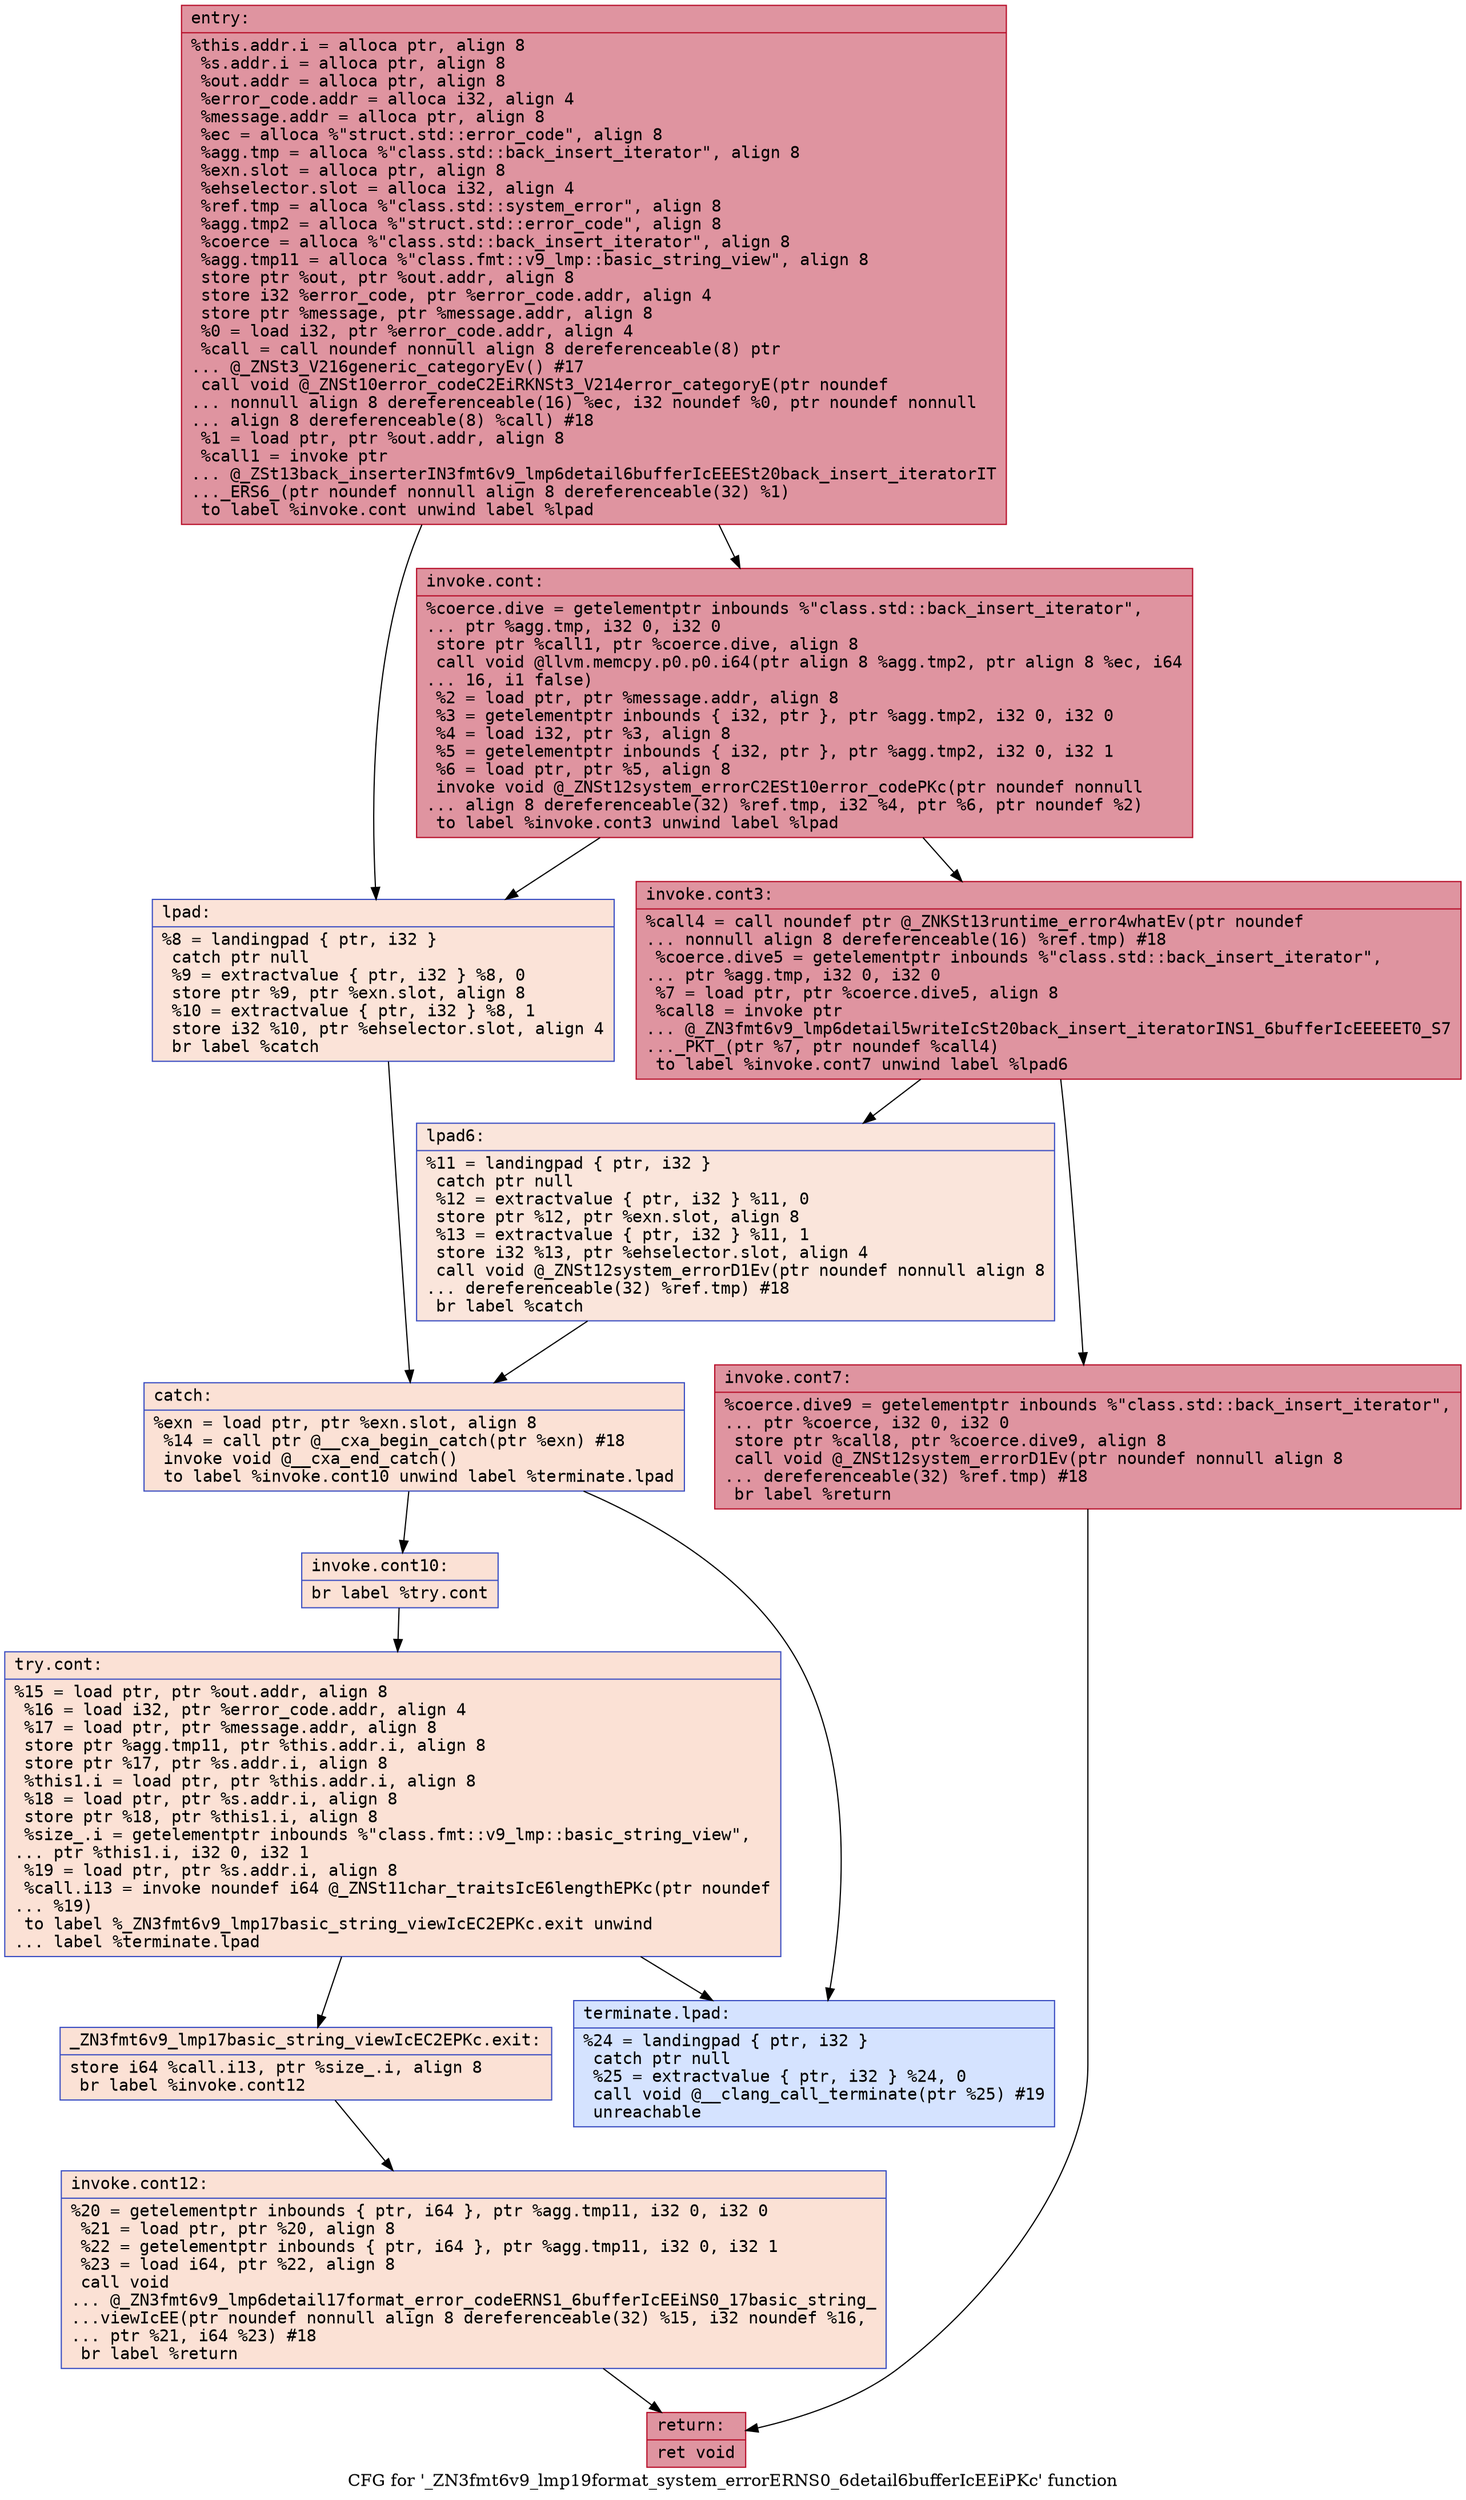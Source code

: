 digraph "CFG for '_ZN3fmt6v9_lmp19format_system_errorERNS0_6detail6bufferIcEEiPKc' function" {
	label="CFG for '_ZN3fmt6v9_lmp19format_system_errorERNS0_6detail6bufferIcEEiPKc' function";

	Node0x55fec2f87c80 [shape=record,color="#b70d28ff", style=filled, fillcolor="#b70d2870" fontname="Courier",label="{entry:\l|  %this.addr.i = alloca ptr, align 8\l  %s.addr.i = alloca ptr, align 8\l  %out.addr = alloca ptr, align 8\l  %error_code.addr = alloca i32, align 4\l  %message.addr = alloca ptr, align 8\l  %ec = alloca %\"struct.std::error_code\", align 8\l  %agg.tmp = alloca %\"class.std::back_insert_iterator\", align 8\l  %exn.slot = alloca ptr, align 8\l  %ehselector.slot = alloca i32, align 4\l  %ref.tmp = alloca %\"class.std::system_error\", align 8\l  %agg.tmp2 = alloca %\"struct.std::error_code\", align 8\l  %coerce = alloca %\"class.std::back_insert_iterator\", align 8\l  %agg.tmp11 = alloca %\"class.fmt::v9_lmp::basic_string_view\", align 8\l  store ptr %out, ptr %out.addr, align 8\l  store i32 %error_code, ptr %error_code.addr, align 4\l  store ptr %message, ptr %message.addr, align 8\l  %0 = load i32, ptr %error_code.addr, align 4\l  %call = call noundef nonnull align 8 dereferenceable(8) ptr\l... @_ZNSt3_V216generic_categoryEv() #17\l  call void @_ZNSt10error_codeC2EiRKNSt3_V214error_categoryE(ptr noundef\l... nonnull align 8 dereferenceable(16) %ec, i32 noundef %0, ptr noundef nonnull\l... align 8 dereferenceable(8) %call) #18\l  %1 = load ptr, ptr %out.addr, align 8\l  %call1 = invoke ptr\l... @_ZSt13back_inserterIN3fmt6v9_lmp6detail6bufferIcEEESt20back_insert_iteratorIT\l..._ERS6_(ptr noundef nonnull align 8 dereferenceable(32) %1)\l          to label %invoke.cont unwind label %lpad\l}"];
	Node0x55fec2f87c80 -> Node0x55fec2f88f90[tooltip="entry -> invoke.cont\nProbability 100.00%" ];
	Node0x55fec2f87c80 -> Node0x55fec2f89040[tooltip="entry -> lpad\nProbability 0.00%" ];
	Node0x55fec2f88f90 [shape=record,color="#b70d28ff", style=filled, fillcolor="#b70d2870" fontname="Courier",label="{invoke.cont:\l|  %coerce.dive = getelementptr inbounds %\"class.std::back_insert_iterator\",\l... ptr %agg.tmp, i32 0, i32 0\l  store ptr %call1, ptr %coerce.dive, align 8\l  call void @llvm.memcpy.p0.p0.i64(ptr align 8 %agg.tmp2, ptr align 8 %ec, i64\l... 16, i1 false)\l  %2 = load ptr, ptr %message.addr, align 8\l  %3 = getelementptr inbounds \{ i32, ptr \}, ptr %agg.tmp2, i32 0, i32 0\l  %4 = load i32, ptr %3, align 8\l  %5 = getelementptr inbounds \{ i32, ptr \}, ptr %agg.tmp2, i32 0, i32 1\l  %6 = load ptr, ptr %5, align 8\l  invoke void @_ZNSt12system_errorC2ESt10error_codePKc(ptr noundef nonnull\l... align 8 dereferenceable(32) %ref.tmp, i32 %4, ptr %6, ptr noundef %2)\l          to label %invoke.cont3 unwind label %lpad\l}"];
	Node0x55fec2f88f90 -> Node0x55fec2f898d0[tooltip="invoke.cont -> invoke.cont3\nProbability 100.00%" ];
	Node0x55fec2f88f90 -> Node0x55fec2f89040[tooltip="invoke.cont -> lpad\nProbability 0.00%" ];
	Node0x55fec2f898d0 [shape=record,color="#b70d28ff", style=filled, fillcolor="#b70d2870" fontname="Courier",label="{invoke.cont3:\l|  %call4 = call noundef ptr @_ZNKSt13runtime_error4whatEv(ptr noundef\l... nonnull align 8 dereferenceable(16) %ref.tmp) #18\l  %coerce.dive5 = getelementptr inbounds %\"class.std::back_insert_iterator\",\l... ptr %agg.tmp, i32 0, i32 0\l  %7 = load ptr, ptr %coerce.dive5, align 8\l  %call8 = invoke ptr\l... @_ZN3fmt6v9_lmp6detail5writeIcSt20back_insert_iteratorINS1_6bufferIcEEEEET0_S7\l..._PKT_(ptr %7, ptr noundef %call4)\l          to label %invoke.cont7 unwind label %lpad6\l}"];
	Node0x55fec2f898d0 -> Node0x55fec2f886d0[tooltip="invoke.cont3 -> invoke.cont7\nProbability 100.00%" ];
	Node0x55fec2f898d0 -> Node0x55fec2f88780[tooltip="invoke.cont3 -> lpad6\nProbability 0.00%" ];
	Node0x55fec2f886d0 [shape=record,color="#b70d28ff", style=filled, fillcolor="#b70d2870" fontname="Courier",label="{invoke.cont7:\l|  %coerce.dive9 = getelementptr inbounds %\"class.std::back_insert_iterator\",\l... ptr %coerce, i32 0, i32 0\l  store ptr %call8, ptr %coerce.dive9, align 8\l  call void @_ZNSt12system_errorD1Ev(ptr noundef nonnull align 8\l... dereferenceable(32) %ref.tmp) #18\l  br label %return\l}"];
	Node0x55fec2f886d0 -> Node0x55fec2f8a700[tooltip="invoke.cont7 -> return\nProbability 100.00%" ];
	Node0x55fec2f89040 [shape=record,color="#3d50c3ff", style=filled, fillcolor="#f6bfa670" fontname="Courier",label="{lpad:\l|  %8 = landingpad \{ ptr, i32 \}\l          catch ptr null\l  %9 = extractvalue \{ ptr, i32 \} %8, 0\l  store ptr %9, ptr %exn.slot, align 8\l  %10 = extractvalue \{ ptr, i32 \} %8, 1\l  store i32 %10, ptr %ehselector.slot, align 4\l  br label %catch\l}"];
	Node0x55fec2f89040 -> Node0x55fec2f8aa90[tooltip="lpad -> catch\nProbability 100.00%" ];
	Node0x55fec2f88780 [shape=record,color="#3d50c3ff", style=filled, fillcolor="#f4c5ad70" fontname="Courier",label="{lpad6:\l|  %11 = landingpad \{ ptr, i32 \}\l          catch ptr null\l  %12 = extractvalue \{ ptr, i32 \} %11, 0\l  store ptr %12, ptr %exn.slot, align 8\l  %13 = extractvalue \{ ptr, i32 \} %11, 1\l  store i32 %13, ptr %ehselector.slot, align 4\l  call void @_ZNSt12system_errorD1Ev(ptr noundef nonnull align 8\l... dereferenceable(32) %ref.tmp) #18\l  br label %catch\l}"];
	Node0x55fec2f88780 -> Node0x55fec2f8aa90[tooltip="lpad6 -> catch\nProbability 100.00%" ];
	Node0x55fec2f8aa90 [shape=record,color="#3d50c3ff", style=filled, fillcolor="#f7bca170" fontname="Courier",label="{catch:\l|  %exn = load ptr, ptr %exn.slot, align 8\l  %14 = call ptr @__cxa_begin_catch(ptr %exn) #18\l  invoke void @__cxa_end_catch()\l          to label %invoke.cont10 unwind label %terminate.lpad\l}"];
	Node0x55fec2f8aa90 -> Node0x55fec2f8b1e0[tooltip="catch -> invoke.cont10\nProbability 100.00%" ];
	Node0x55fec2f8aa90 -> Node0x55fec2f8b230[tooltip="catch -> terminate.lpad\nProbability 0.00%" ];
	Node0x55fec2f8b1e0 [shape=record,color="#3d50c3ff", style=filled, fillcolor="#f7bca170" fontname="Courier",label="{invoke.cont10:\l|  br label %try.cont\l}"];
	Node0x55fec2f8b1e0 -> Node0x55fec2f8b4d0[tooltip="invoke.cont10 -> try.cont\nProbability 100.00%" ];
	Node0x55fec2f8b4d0 [shape=record,color="#3d50c3ff", style=filled, fillcolor="#f7bca170" fontname="Courier",label="{try.cont:\l|  %15 = load ptr, ptr %out.addr, align 8\l  %16 = load i32, ptr %error_code.addr, align 4\l  %17 = load ptr, ptr %message.addr, align 8\l  store ptr %agg.tmp11, ptr %this.addr.i, align 8\l  store ptr %17, ptr %s.addr.i, align 8\l  %this1.i = load ptr, ptr %this.addr.i, align 8\l  %18 = load ptr, ptr %s.addr.i, align 8\l  store ptr %18, ptr %this1.i, align 8\l  %size_.i = getelementptr inbounds %\"class.fmt::v9_lmp::basic_string_view\",\l... ptr %this1.i, i32 0, i32 1\l  %19 = load ptr, ptr %s.addr.i, align 8\l  %call.i13 = invoke noundef i64 @_ZNSt11char_traitsIcE6lengthEPKc(ptr noundef\l... %19)\l          to label %_ZN3fmt6v9_lmp17basic_string_viewIcEC2EPKc.exit unwind\l... label %terminate.lpad\l}"];
	Node0x55fec2f8b4d0 -> Node0x55fec2f8bbb0[tooltip="try.cont -> _ZN3fmt6v9_lmp17basic_string_viewIcEC2EPKc.exit\nProbability 100.00%" ];
	Node0x55fec2f8b4d0 -> Node0x55fec2f8b230[tooltip="try.cont -> terminate.lpad\nProbability 0.00%" ];
	Node0x55fec2f8bbb0 [shape=record,color="#3d50c3ff", style=filled, fillcolor="#f7bca170" fontname="Courier",label="{_ZN3fmt6v9_lmp17basic_string_viewIcEC2EPKc.exit:\l|  store i64 %call.i13, ptr %size_.i, align 8\l  br label %invoke.cont12\l}"];
	Node0x55fec2f8bbb0 -> Node0x55fec2f8bf50[tooltip="_ZN3fmt6v9_lmp17basic_string_viewIcEC2EPKc.exit -> invoke.cont12\nProbability 100.00%" ];
	Node0x55fec2f8bf50 [shape=record,color="#3d50c3ff", style=filled, fillcolor="#f7bca170" fontname="Courier",label="{invoke.cont12:\l|  %20 = getelementptr inbounds \{ ptr, i64 \}, ptr %agg.tmp11, i32 0, i32 0\l  %21 = load ptr, ptr %20, align 8\l  %22 = getelementptr inbounds \{ ptr, i64 \}, ptr %agg.tmp11, i32 0, i32 1\l  %23 = load i64, ptr %22, align 8\l  call void\l... @_ZN3fmt6v9_lmp6detail17format_error_codeERNS1_6bufferIcEEiNS0_17basic_string_\l...viewIcEE(ptr noundef nonnull align 8 dereferenceable(32) %15, i32 noundef %16,\l... ptr %21, i64 %23) #18\l  br label %return\l}"];
	Node0x55fec2f8bf50 -> Node0x55fec2f8a700[tooltip="invoke.cont12 -> return\nProbability 100.00%" ];
	Node0x55fec2f8a700 [shape=record,color="#b70d28ff", style=filled, fillcolor="#b70d2870" fontname="Courier",label="{return:\l|  ret void\l}"];
	Node0x55fec2f8b230 [shape=record,color="#3d50c3ff", style=filled, fillcolor="#a1c0ff70" fontname="Courier",label="{terminate.lpad:\l|  %24 = landingpad \{ ptr, i32 \}\l          catch ptr null\l  %25 = extractvalue \{ ptr, i32 \} %24, 0\l  call void @__clang_call_terminate(ptr %25) #19\l  unreachable\l}"];
}
